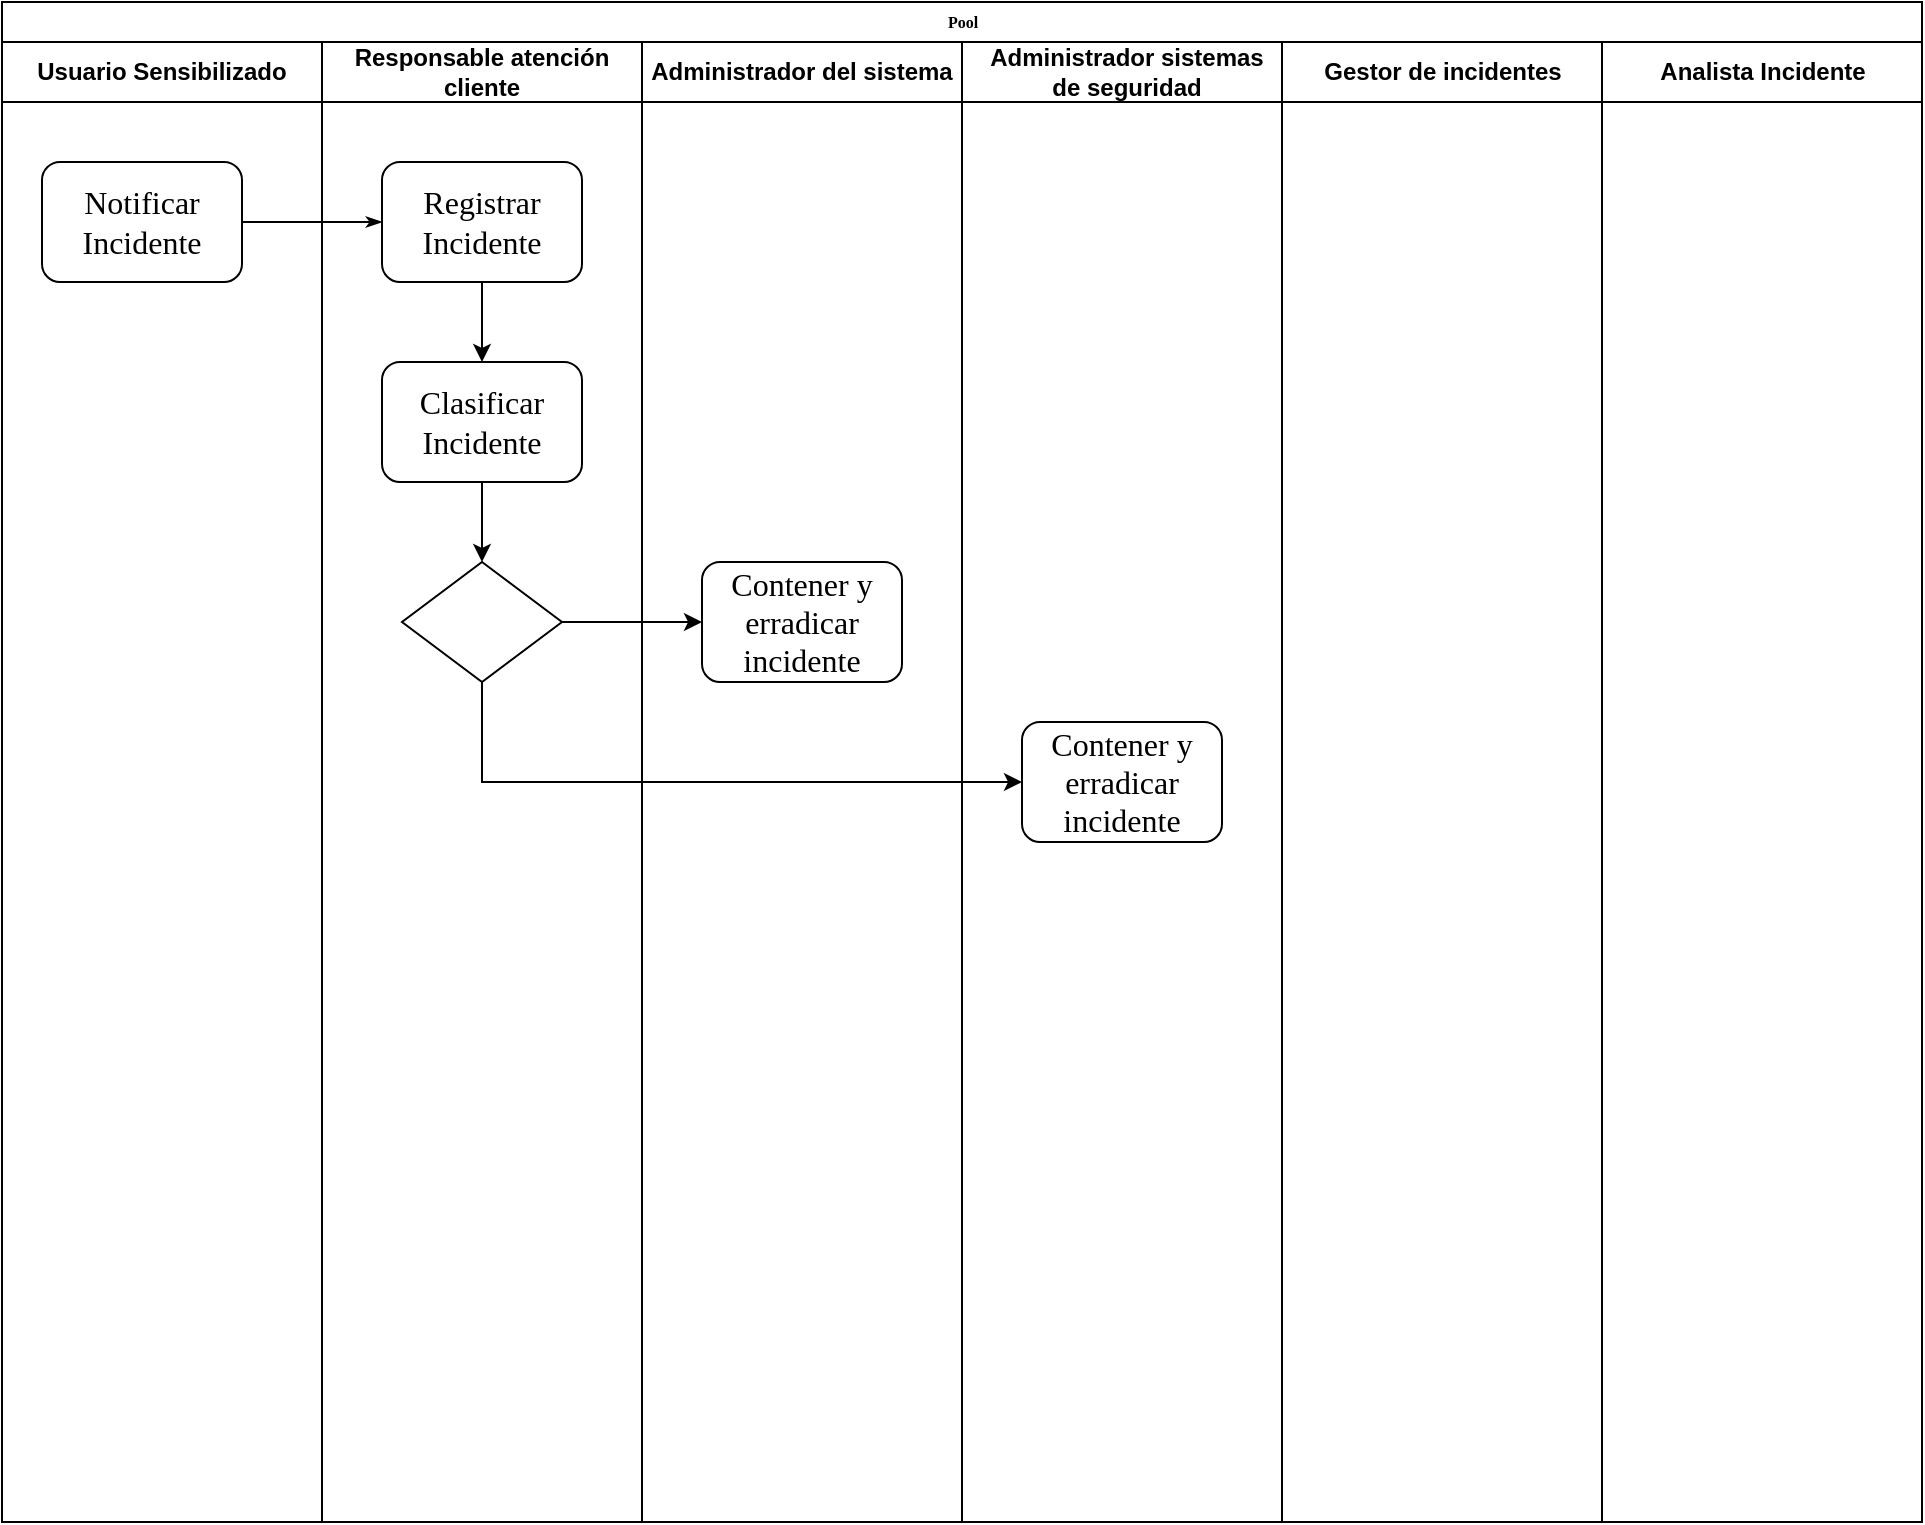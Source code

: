 <mxfile version="21.6.2" type="github">
  <diagram name="Page-1" id="74e2e168-ea6b-b213-b513-2b3c1d86103e">
    <mxGraphModel dx="880" dy="470" grid="1" gridSize="10" guides="1" tooltips="1" connect="1" arrows="1" fold="1" page="1" pageScale="1" pageWidth="1100" pageHeight="850" background="none" math="0" shadow="0">
      <root>
        <mxCell id="0" />
        <mxCell id="1" parent="0" />
        <mxCell id="77e6c97f196da883-1" value="Pool" style="swimlane;html=1;childLayout=stackLayout;startSize=20;rounded=0;shadow=0;labelBackgroundColor=none;strokeWidth=1;fontFamily=Verdana;fontSize=8;align=center;" parent="1" vertex="1">
          <mxGeometry x="70" y="40" width="960" height="760" as="geometry" />
        </mxCell>
        <mxCell id="77e6c97f196da883-2" value="Usuario Sensibilizado" style="swimlane;html=1;startSize=30;whiteSpace=wrap;" parent="77e6c97f196da883-1" vertex="1">
          <mxGeometry y="20" width="160" height="740" as="geometry" />
        </mxCell>
        <mxCell id="77e6c97f196da883-8" value="Notificar Incidente" style="rounded=1;whiteSpace=wrap;html=1;shadow=0;labelBackgroundColor=none;strokeWidth=1;fontFamily=Verdana;fontSize=16;align=center;" parent="77e6c97f196da883-2" vertex="1">
          <mxGeometry x="20" y="60" width="100" height="60" as="geometry" />
        </mxCell>
        <mxCell id="77e6c97f196da883-26" style="edgeStyle=orthogonalEdgeStyle;rounded=1;html=1;labelBackgroundColor=none;startArrow=none;startFill=0;startSize=5;endArrow=classicThin;endFill=1;endSize=5;jettySize=auto;orthogonalLoop=1;strokeWidth=1;fontFamily=Verdana;fontSize=8" parent="77e6c97f196da883-1" source="77e6c97f196da883-8" target="77e6c97f196da883-11" edge="1">
          <mxGeometry relative="1" as="geometry" />
        </mxCell>
        <mxCell id="77e6c97f196da883-3" value="Responsable atención cliente" style="swimlane;html=1;startSize=30;whiteSpace=wrap;" parent="77e6c97f196da883-1" vertex="1">
          <mxGeometry x="160" y="20" width="160" height="740" as="geometry" />
        </mxCell>
        <mxCell id="o0FgMDYgUWWKKPsyctwP-4" style="edgeStyle=orthogonalEdgeStyle;rounded=0;orthogonalLoop=1;jettySize=auto;html=1;entryX=0.5;entryY=0;entryDx=0;entryDy=0;" edge="1" parent="77e6c97f196da883-3" source="77e6c97f196da883-11" target="o0FgMDYgUWWKKPsyctwP-3">
          <mxGeometry relative="1" as="geometry" />
        </mxCell>
        <mxCell id="77e6c97f196da883-11" value="Registrar Incidente" style="rounded=1;whiteSpace=wrap;html=1;shadow=0;labelBackgroundColor=none;strokeWidth=1;fontFamily=Verdana;fontSize=16;align=center;" parent="77e6c97f196da883-3" vertex="1">
          <mxGeometry x="30" y="60" width="100" height="60" as="geometry" />
        </mxCell>
        <mxCell id="o0FgMDYgUWWKKPsyctwP-11" style="edgeStyle=orthogonalEdgeStyle;rounded=0;orthogonalLoop=1;jettySize=auto;html=1;" edge="1" parent="77e6c97f196da883-3" source="o0FgMDYgUWWKKPsyctwP-3" target="o0FgMDYgUWWKKPsyctwP-7">
          <mxGeometry relative="1" as="geometry" />
        </mxCell>
        <mxCell id="o0FgMDYgUWWKKPsyctwP-3" value="Clasificar Incidente" style="rounded=1;whiteSpace=wrap;html=1;shadow=0;labelBackgroundColor=none;strokeWidth=1;fontFamily=Verdana;fontSize=16;align=center;" vertex="1" parent="77e6c97f196da883-3">
          <mxGeometry x="30" y="160" width="100" height="60" as="geometry" />
        </mxCell>
        <mxCell id="o0FgMDYgUWWKKPsyctwP-7" value="" style="rhombus;whiteSpace=wrap;html=1;rounded=0;shadow=0;labelBackgroundColor=none;strokeWidth=1;fontFamily=Verdana;fontSize=8;align=center;" vertex="1" parent="77e6c97f196da883-3">
          <mxGeometry x="40" y="260" width="80" height="60" as="geometry" />
        </mxCell>
        <mxCell id="77e6c97f196da883-4" value="Administrador del sistema" style="swimlane;html=1;startSize=30;whiteSpace=wrap;" parent="77e6c97f196da883-1" vertex="1">
          <mxGeometry x="320" y="20" width="160" height="740" as="geometry" />
        </mxCell>
        <mxCell id="o0FgMDYgUWWKKPsyctwP-6" value="Contener y erradicar incidente" style="rounded=1;whiteSpace=wrap;html=1;shadow=0;labelBackgroundColor=none;strokeWidth=1;fontFamily=Verdana;fontSize=16;align=center;" vertex="1" parent="77e6c97f196da883-4">
          <mxGeometry x="30" y="260" width="100" height="60" as="geometry" />
        </mxCell>
        <mxCell id="77e6c97f196da883-5" value="Administrador sistemas de seguridad" style="swimlane;html=1;startSize=30;whiteSpace=wrap;spacing=2;spacingLeft=9;spacingRight=4;" parent="77e6c97f196da883-1" vertex="1">
          <mxGeometry x="480" y="20" width="160" height="740" as="geometry" />
        </mxCell>
        <mxCell id="o0FgMDYgUWWKKPsyctwP-8" value="Contener y erradicar incidente" style="rounded=1;whiteSpace=wrap;html=1;shadow=0;labelBackgroundColor=none;strokeWidth=1;fontFamily=Verdana;fontSize=16;align=center;" vertex="1" parent="77e6c97f196da883-5">
          <mxGeometry x="30" y="340" width="100" height="60" as="geometry" />
        </mxCell>
        <mxCell id="77e6c97f196da883-6" value="Gestor de incidentes" style="swimlane;html=1;startSize=30;" parent="77e6c97f196da883-1" vertex="1">
          <mxGeometry x="640" y="20" width="160" height="740" as="geometry" />
        </mxCell>
        <mxCell id="77e6c97f196da883-7" value="Analista Incidente" style="swimlane;html=1;startSize=30;" parent="77e6c97f196da883-1" vertex="1">
          <mxGeometry x="800" y="20" width="160" height="740" as="geometry" />
        </mxCell>
        <mxCell id="o0FgMDYgUWWKKPsyctwP-9" style="edgeStyle=orthogonalEdgeStyle;rounded=0;orthogonalLoop=1;jettySize=auto;html=1;entryX=0;entryY=0.5;entryDx=0;entryDy=0;" edge="1" parent="77e6c97f196da883-1" source="o0FgMDYgUWWKKPsyctwP-7" target="o0FgMDYgUWWKKPsyctwP-6">
          <mxGeometry relative="1" as="geometry" />
        </mxCell>
        <mxCell id="o0FgMDYgUWWKKPsyctwP-10" style="edgeStyle=orthogonalEdgeStyle;rounded=0;orthogonalLoop=1;jettySize=auto;html=1;entryX=0;entryY=0.5;entryDx=0;entryDy=0;exitX=0.5;exitY=1;exitDx=0;exitDy=0;" edge="1" parent="77e6c97f196da883-1" source="o0FgMDYgUWWKKPsyctwP-7" target="o0FgMDYgUWWKKPsyctwP-8">
          <mxGeometry relative="1" as="geometry" />
        </mxCell>
      </root>
    </mxGraphModel>
  </diagram>
</mxfile>
